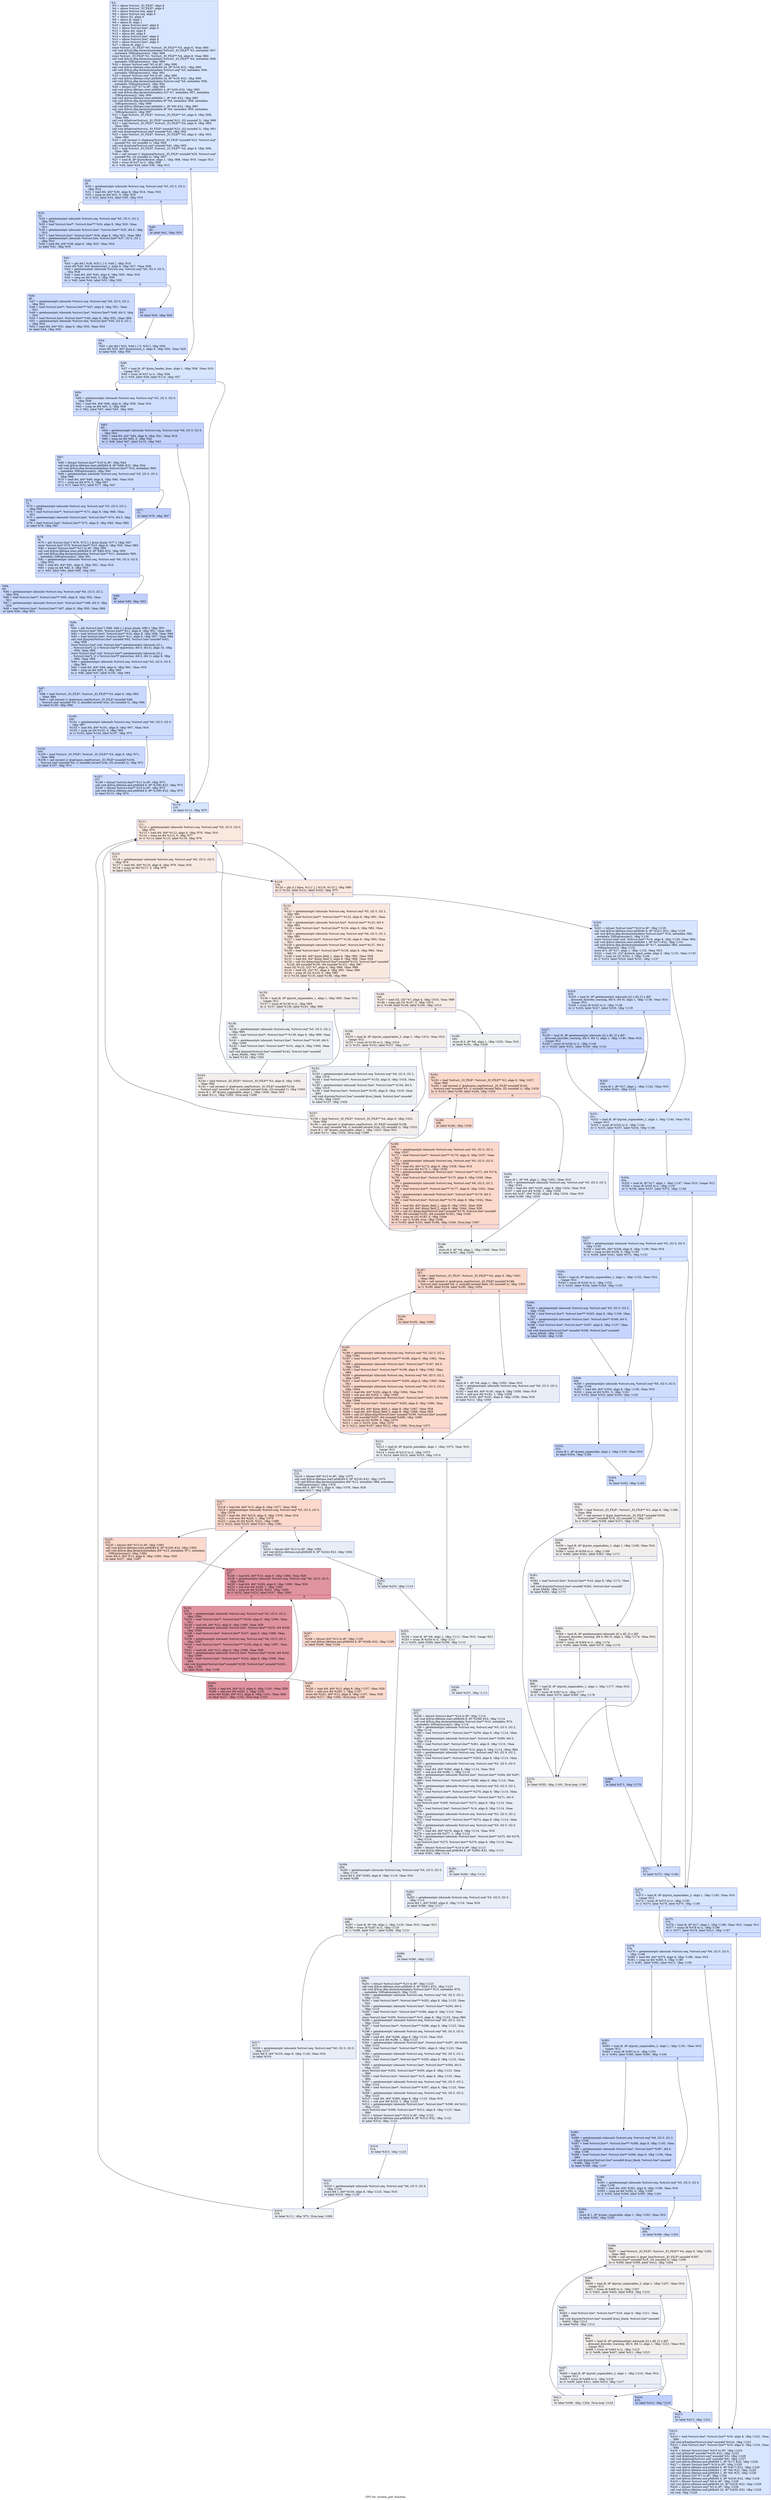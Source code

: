 digraph "CFG for 'system_join' function" {
	label="CFG for 'system_join' function";

	Node0x94d240 [shape=record,color="#3d50c3ff", style=filled, fillcolor="#a7c5fe70",label="{%2:\l  %3 = alloca %struct._IO_FILE*, align 8\l  %4 = alloca %struct._IO_FILE*, align 8\l  %5 = alloca %struct.seq, align 8\l  %6 = alloca %struct.seq, align 8\l  %7 = alloca i32, align 4\l  %8 = alloca i8, align 1\l  %9 = alloca i8, align 1\l  %10 = alloca %struct.line*, align 8\l  %11 = alloca %struct.line*, align 8\l  %12 = alloca i64, align 8\l  %13 = alloca i64, align 8\l  %14 = alloca %struct.line*, align 8\l  %15 = alloca %struct.line*, align 8\l  %16 = alloca %struct.line*, align 8\l  %17 = alloca i8, align 1\l  store %struct._IO_FILE* %0, %struct._IO_FILE** %3, align 8, !tbaa !884\l  call void @llvm.dbg.declare(metadata %struct._IO_FILE** %3, metadata !847,\l... metadata !DIExpression()), !dbg !888\l  store %struct._IO_FILE* %1, %struct._IO_FILE** %4, align 8, !tbaa !884\l  call void @llvm.dbg.declare(metadata %struct._IO_FILE** %4, metadata !848,\l... metadata !DIExpression()), !dbg !889\l  %18 = bitcast %struct.seq* %5 to i8*, !dbg !890\l  call void @llvm.lifetime.start.p0i8(i64 24, i8* %18) #22, !dbg !890\l  call void @llvm.dbg.declare(metadata %struct.seq* %5, metadata !849,\l... metadata !DIExpression()), !dbg !891\l  %19 = bitcast %struct.seq* %6 to i8*, !dbg !890\l  call void @llvm.lifetime.start.p0i8(i64 24, i8* %19) #22, !dbg !890\l  call void @llvm.dbg.declare(metadata %struct.seq* %6, metadata !856,\l... metadata !DIExpression()), !dbg !892\l  %20 = bitcast i32* %7 to i8*, !dbg !893\l  call void @llvm.lifetime.start.p0i8(i64 4, i8* %20) #22, !dbg !893\l  call void @llvm.dbg.declare(metadata i32* %7, metadata !857, metadata\l... !DIExpression()), !dbg !894\l  call void @llvm.lifetime.start.p0i8(i64 1, i8* %8) #22, !dbg !895\l  call void @llvm.dbg.declare(metadata i8* %8, metadata !858, metadata\l... !DIExpression()), !dbg !896\l  call void @llvm.lifetime.start.p0i8(i64 1, i8* %9) #22, !dbg !895\l  call void @llvm.dbg.declare(metadata i8* %9, metadata !859, metadata\l... !DIExpression()), !dbg !897\l  %21 = load %struct._IO_FILE*, %struct._IO_FILE** %3, align 8, !dbg !898,\l... !tbaa !884\l  call void @fadvise(%struct._IO_FILE* noundef %21, i32 noundef 2), !dbg !899\l  %22 = load %struct._IO_FILE*, %struct._IO_FILE** %4, align 8, !dbg !900,\l... !tbaa !884\l  call void @fadvise(%struct._IO_FILE* noundef %22, i32 noundef 2), !dbg !901\l  call void @initseq(%struct.seq* noundef %5), !dbg !902\l  %23 = load %struct._IO_FILE*, %struct._IO_FILE** %3, align 8, !dbg !903,\l... !tbaa !884\l  %24 = call zeroext i1 @getseq(%struct._IO_FILE* noundef %23, %struct.seq*\l... noundef %5, i32 noundef 1), !dbg !904\l  call void @initseq(%struct.seq* noundef %6), !dbg !905\l  %25 = load %struct._IO_FILE*, %struct._IO_FILE** %4, align 8, !dbg !906,\l... !tbaa !884\l  %26 = call zeroext i1 @getseq(%struct._IO_FILE* noundef %25, %struct.seq*\l... noundef %6, i32 noundef 2), !dbg !907\l  %27 = load i8, i8* @autoformat, align 1, !dbg !908, !tbaa !910, !range !912\l  %28 = trunc i8 %27 to i1, !dbg !908\l  br i1 %28, label %29, label %56, !dbg !913\l|{<s0>T|<s1>F}}"];
	Node0x94d240:s0 -> Node0x94d6a0;
	Node0x94d240:s1 -> Node0x94d8d0;
	Node0x94d6a0 [shape=record,color="#3d50c3ff", style=filled, fillcolor="#96b7ff70",label="{%29:\l29:                                               \l  %30 = getelementptr inbounds %struct.seq, %struct.seq* %5, i32 0, i32 0,\l... !dbg !914\l  %31 = load i64, i64* %30, align 8, !dbg !914, !tbaa !916\l  %32 = icmp ne i64 %31, 0, !dbg !919\l  br i1 %32, label %33, label %40, !dbg !919\l|{<s0>T|<s1>F}}"];
	Node0x94d6a0:s0 -> Node0x94d6f0;
	Node0x94d6a0:s1 -> Node0x94d740;
	Node0x94d6f0 [shape=record,color="#3d50c3ff", style=filled, fillcolor="#88abfd70",label="{%33:\l33:                                               \l  %34 = getelementptr inbounds %struct.seq, %struct.seq* %5, i32 0, i32 2,\l... !dbg !920\l  %35 = load %struct.line**, %struct.line*** %34, align 8, !dbg !920, !tbaa\l... !921\l  %36 = getelementptr inbounds %struct.line*, %struct.line** %35, i64 0, !dbg\l... !922\l  %37 = load %struct.line*, %struct.line** %36, align 8, !dbg !922, !tbaa !884\l  %38 = getelementptr inbounds %struct.line, %struct.line* %37, i32 0, i32 1,\l... !dbg !923\l  %39 = load i64, i64* %38, align 8, !dbg !923, !tbaa !924\l  br label %41, !dbg !919\l}"];
	Node0x94d6f0 -> Node0x94d790;
	Node0x94d740 [shape=record,color="#3d50c3ff", style=filled, fillcolor="#779af770",label="{%40:\l40:                                               \l  br label %41, !dbg !919\l}"];
	Node0x94d740 -> Node0x94d790;
	Node0x94d790 [shape=record,color="#3d50c3ff", style=filled, fillcolor="#96b7ff70",label="{%41:\l41:                                               \l  %42 = phi i64 [ %39, %33 ], [ 0, %40 ], !dbg !919\l  store i64 %42, i64* @autocount_1, align 8, !dbg !927, !tbaa !928\l  %43 = getelementptr inbounds %struct.seq, %struct.seq* %6, i32 0, i32 0,\l... !dbg !929\l  %44 = load i64, i64* %43, align 8, !dbg !929, !tbaa !916\l  %45 = icmp ne i64 %44, 0, !dbg !930\l  br i1 %45, label %46, label %53, !dbg !930\l|{<s0>T|<s1>F}}"];
	Node0x94d790:s0 -> Node0x94d7e0;
	Node0x94d790:s1 -> Node0x94d830;
	Node0x94d7e0 [shape=record,color="#3d50c3ff", style=filled, fillcolor="#88abfd70",label="{%46:\l46:                                               \l  %47 = getelementptr inbounds %struct.seq, %struct.seq* %6, i32 0, i32 2,\l... !dbg !931\l  %48 = load %struct.line**, %struct.line*** %47, align 8, !dbg !931, !tbaa\l... !921\l  %49 = getelementptr inbounds %struct.line*, %struct.line** %48, i64 0, !dbg\l... !932\l  %50 = load %struct.line*, %struct.line** %49, align 8, !dbg !932, !tbaa !884\l  %51 = getelementptr inbounds %struct.line, %struct.line* %50, i32 0, i32 1,\l... !dbg !933\l  %52 = load i64, i64* %51, align 8, !dbg !933, !tbaa !924\l  br label %54, !dbg !930\l}"];
	Node0x94d7e0 -> Node0x94d880;
	Node0x94d830 [shape=record,color="#3d50c3ff", style=filled, fillcolor="#779af770",label="{%53:\l53:                                               \l  br label %54, !dbg !930\l}"];
	Node0x94d830 -> Node0x94d880;
	Node0x94d880 [shape=record,color="#3d50c3ff", style=filled, fillcolor="#96b7ff70",label="{%54:\l54:                                               \l  %55 = phi i64 [ %52, %46 ], [ 0, %53 ], !dbg !930\l  store i64 %55, i64* @autocount_2, align 8, !dbg !934, !tbaa !928\l  br label %56, !dbg !935\l}"];
	Node0x94d880 -> Node0x94d8d0;
	Node0x94d8d0 [shape=record,color="#3d50c3ff", style=filled, fillcolor="#a7c5fe70",label="{%56:\l56:                                               \l  %57 = load i8, i8* @join_header_lines, align 1, !dbg !936, !tbaa !910,\l... !range !912\l  %58 = trunc i8 %57 to i1, !dbg !936\l  br i1 %58, label %59, label %110, !dbg !937\l|{<s0>T|<s1>F}}"];
	Node0x94d8d0:s0 -> Node0x94d920;
	Node0x94d8d0:s1 -> Node0x94dd30;
	Node0x94d920 [shape=record,color="#3d50c3ff", style=filled, fillcolor="#96b7ff70",label="{%59:\l59:                                               \l  %60 = getelementptr inbounds %struct.seq, %struct.seq* %5, i32 0, i32 0,\l... !dbg !938\l  %61 = load i64, i64* %60, align 8, !dbg !938, !tbaa !916\l  %62 = icmp ne i64 %61, 0, !dbg !939\l  br i1 %62, label %67, label %63, !dbg !940\l|{<s0>T|<s1>F}}"];
	Node0x94d920:s0 -> Node0x94d9c0;
	Node0x94d920:s1 -> Node0x94d970;
	Node0x94d970 [shape=record,color="#3d50c3ff", style=filled, fillcolor="#779af770",label="{%63:\l63:                                               \l  %64 = getelementptr inbounds %struct.seq, %struct.seq* %6, i32 0, i32 0,\l... !dbg !941\l  %65 = load i64, i64* %64, align 8, !dbg !941, !tbaa !916\l  %66 = icmp ne i64 %65, 0, !dbg !942\l  br i1 %66, label %67, label %110, !dbg !943\l|{<s0>T|<s1>F}}"];
	Node0x94d970:s0 -> Node0x94d9c0;
	Node0x94d970:s1 -> Node0x94dd30;
	Node0x94d9c0 [shape=record,color="#3d50c3ff", style=filled, fillcolor="#8fb1fe70",label="{%67:\l67:                                               \l  %68 = bitcast %struct.line** %10 to i8*, !dbg !944\l  call void @llvm.lifetime.start.p0i8(i64 8, i8* %68) #22, !dbg !944\l  call void @llvm.dbg.declare(metadata %struct.line** %10, metadata !860,\l... metadata !DIExpression()), !dbg !945\l  %69 = getelementptr inbounds %struct.seq, %struct.seq* %5, i32 0, i32 0,\l... !dbg !946\l  %70 = load i64, i64* %69, align 8, !dbg !946, !tbaa !916\l  %71 = icmp ne i64 %70, 0, !dbg !947\l  br i1 %71, label %72, label %77, !dbg !947\l|{<s0>T|<s1>F}}"];
	Node0x94d9c0:s0 -> Node0x94da10;
	Node0x94d9c0:s1 -> Node0x94da60;
	Node0x94da10 [shape=record,color="#3d50c3ff", style=filled, fillcolor="#85a8fc70",label="{%72:\l72:                                               \l  %73 = getelementptr inbounds %struct.seq, %struct.seq* %5, i32 0, i32 2,\l... !dbg !948\l  %74 = load %struct.line**, %struct.line*** %73, align 8, !dbg !948, !tbaa\l... !921\l  %75 = getelementptr inbounds %struct.line*, %struct.line** %74, i64 0, !dbg\l... !949\l  %76 = load %struct.line*, %struct.line** %75, align 8, !dbg !949, !tbaa !884\l  br label %78, !dbg !947\l}"];
	Node0x94da10 -> Node0x94dab0;
	Node0x94da60 [shape=record,color="#3d50c3ff", style=filled, fillcolor="#7396f570",label="{%77:\l77:                                               \l  br label %78, !dbg !947\l}"];
	Node0x94da60 -> Node0x94dab0;
	Node0x94dab0 [shape=record,color="#3d50c3ff", style=filled, fillcolor="#8fb1fe70",label="{%78:\l78:                                               \l  %79 = phi %struct.line* [ %76, %72 ], [ @uni_blank, %77 ], !dbg !947\l  store %struct.line* %79, %struct.line** %10, align 8, !dbg !945, !tbaa !884\l  %80 = bitcast %struct.line** %11 to i8*, !dbg !950\l  call void @llvm.lifetime.start.p0i8(i64 8, i8* %80) #22, !dbg !950\l  call void @llvm.dbg.declare(metadata %struct.line** %11, metadata !865,\l... metadata !DIExpression()), !dbg !951\l  %81 = getelementptr inbounds %struct.seq, %struct.seq* %6, i32 0, i32 0,\l... !dbg !952\l  %82 = load i64, i64* %81, align 8, !dbg !952, !tbaa !916\l  %83 = icmp ne i64 %82, 0, !dbg !953\l  br i1 %83, label %84, label %89, !dbg !953\l|{<s0>T|<s1>F}}"];
	Node0x94dab0:s0 -> Node0x94db00;
	Node0x94dab0:s1 -> Node0x94db50;
	Node0x94db00 [shape=record,color="#3d50c3ff", style=filled, fillcolor="#85a8fc70",label="{%84:\l84:                                               \l  %85 = getelementptr inbounds %struct.seq, %struct.seq* %6, i32 0, i32 2,\l... !dbg !954\l  %86 = load %struct.line**, %struct.line*** %85, align 8, !dbg !954, !tbaa\l... !921\l  %87 = getelementptr inbounds %struct.line*, %struct.line** %86, i64 0, !dbg\l... !955\l  %88 = load %struct.line*, %struct.line** %87, align 8, !dbg !955, !tbaa !884\l  br label %90, !dbg !953\l}"];
	Node0x94db00 -> Node0x94dba0;
	Node0x94db50 [shape=record,color="#3d50c3ff", style=filled, fillcolor="#7396f570",label="{%89:\l89:                                               \l  br label %90, !dbg !953\l}"];
	Node0x94db50 -> Node0x94dba0;
	Node0x94dba0 [shape=record,color="#3d50c3ff", style=filled, fillcolor="#8fb1fe70",label="{%90:\l90:                                               \l  %91 = phi %struct.line* [ %88, %84 ], [ @uni_blank, %89 ], !dbg !953\l  store %struct.line* %91, %struct.line** %11, align 8, !dbg !951, !tbaa !884\l  %92 = load %struct.line*, %struct.line** %10, align 8, !dbg !956, !tbaa !884\l  %93 = load %struct.line*, %struct.line** %11, align 8, !dbg !957, !tbaa !884\l  call void @prjoin(%struct.line* noundef %92, %struct.line* noundef %93),\l... !dbg !958\l  store %struct.line* null, %struct.line** getelementptr inbounds ([2 x\l... %struct.line*], [2 x %struct.line*]* @prevline, i64 0, i64 0), align 16, !dbg\l... !959, !tbaa !884\l  store %struct.line* null, %struct.line** getelementptr inbounds ([2 x\l... %struct.line*], [2 x %struct.line*]* @prevline, i64 0, i64 1), align 8, !dbg\l... !960, !tbaa !884\l  %94 = getelementptr inbounds %struct.seq, %struct.seq* %5, i32 0, i32 0,\l... !dbg !961\l  %95 = load i64, i64* %94, align 8, !dbg !961, !tbaa !916\l  %96 = icmp ne i64 %95, 0, !dbg !963\l  br i1 %96, label %97, label %100, !dbg !964\l|{<s0>T|<s1>F}}"];
	Node0x94dba0:s0 -> Node0x94dbf0;
	Node0x94dba0:s1 -> Node0x94dc40;
	Node0x94dbf0 [shape=record,color="#3d50c3ff", style=filled, fillcolor="#85a8fc70",label="{%97:\l97:                                               \l  %98 = load %struct._IO_FILE*, %struct._IO_FILE** %3, align 8, !dbg !965,\l... !tbaa !884\l  %99 = call zeroext i1 @advance_seq(%struct._IO_FILE* noundef %98,\l... %struct.seq* noundef %5, i1 noundef zeroext true, i32 noundef 1), !dbg !966\l  br label %100, !dbg !966\l}"];
	Node0x94dbf0 -> Node0x94dc40;
	Node0x94dc40 [shape=record,color="#3d50c3ff", style=filled, fillcolor="#8fb1fe70",label="{%100:\l100:                                              \l  %101 = getelementptr inbounds %struct.seq, %struct.seq* %6, i32 0, i32 0,\l... !dbg !967\l  %102 = load i64, i64* %101, align 8, !dbg !967, !tbaa !916\l  %103 = icmp ne i64 %102, 0, !dbg !969\l  br i1 %103, label %104, label %107, !dbg !970\l|{<s0>T|<s1>F}}"];
	Node0x94dc40:s0 -> Node0x94dc90;
	Node0x94dc40:s1 -> Node0x94dce0;
	Node0x94dc90 [shape=record,color="#3d50c3ff", style=filled, fillcolor="#85a8fc70",label="{%104:\l104:                                              \l  %105 = load %struct._IO_FILE*, %struct._IO_FILE** %4, align 8, !dbg !971,\l... !tbaa !884\l  %106 = call zeroext i1 @advance_seq(%struct._IO_FILE* noundef %105,\l... %struct.seq* noundef %6, i1 noundef zeroext true, i32 noundef 2), !dbg !972\l  br label %107, !dbg !972\l}"];
	Node0x94dc90 -> Node0x94dce0;
	Node0x94dce0 [shape=record,color="#3d50c3ff", style=filled, fillcolor="#8fb1fe70",label="{%107:\l107:                                              \l  %108 = bitcast %struct.line** %11 to i8*, !dbg !973\l  call void @llvm.lifetime.end.p0i8(i64 8, i8* %108) #22, !dbg !973\l  %109 = bitcast %struct.line** %10 to i8*, !dbg !973\l  call void @llvm.lifetime.end.p0i8(i64 8, i8* %109) #22, !dbg !973\l  br label %110, !dbg !974\l}"];
	Node0x94dce0 -> Node0x94dd30;
	Node0x94dd30 [shape=record,color="#3d50c3ff", style=filled, fillcolor="#a7c5fe70",label="{%110:\l110:                                              \l  br label %111, !dbg !975\l}"];
	Node0x94dd30 -> Node0x94dd80;
	Node0x94dd80 [shape=record,color="#3d50c3ff", style=filled, fillcolor="#f2cab570",label="{%111:\l111:                                              \l  %112 = getelementptr inbounds %struct.seq, %struct.seq* %5, i32 0, i32 0,\l... !dbg !976\l  %113 = load i64, i64* %112, align 8, !dbg !976, !tbaa !916\l  %114 = icmp ne i64 %113, 0, !dbg !977\l  br i1 %114, label %115, label %119, !dbg !978\l|{<s0>T|<s1>F}}"];
	Node0x94dd80:s0 -> Node0x94ddd0;
	Node0x94dd80:s1 -> Node0x94de20;
	Node0x94ddd0 [shape=record,color="#3d50c3ff", style=filled, fillcolor="#eed0c070",label="{%115:\l115:                                              \l  %116 = getelementptr inbounds %struct.seq, %struct.seq* %6, i32 0, i32 0,\l... !dbg !979\l  %117 = load i64, i64* %116, align 8, !dbg !979, !tbaa !916\l  %118 = icmp ne i64 %117, 0, !dbg !978\l  br label %119\l}"];
	Node0x94ddd0 -> Node0x94de20;
	Node0x94de20 [shape=record,color="#3d50c3ff", style=filled, fillcolor="#f2cab570",label="{%119:\l119:                                              \l  %120 = phi i1 [ false, %111 ], [ %118, %115 ], !dbg !980\l  br i1 %120, label %121, label %320, !dbg !975\l|{<s0>T|<s1>F}}"];
	Node0x94de20:s0 -> Node0x94de70;
	Node0x94de20:s1 -> Node0x94eb90;
	Node0x94de70 [shape=record,color="#3d50c3ff", style=filled, fillcolor="#f2cab570",label="{%121:\l121:                                              \l  %122 = getelementptr inbounds %struct.seq, %struct.seq* %5, i32 0, i32 2,\l... !dbg !981\l  %123 = load %struct.line**, %struct.line*** %122, align 8, !dbg !981, !tbaa\l... !921\l  %124 = getelementptr inbounds %struct.line*, %struct.line** %123, i64 0,\l... !dbg !982\l  %125 = load %struct.line*, %struct.line** %124, align 8, !dbg !982, !tbaa\l... !884\l  %126 = getelementptr inbounds %struct.seq, %struct.seq* %6, i32 0, i32 2,\l... !dbg !983\l  %127 = load %struct.line**, %struct.line*** %126, align 8, !dbg !983, !tbaa\l... !921\l  %128 = getelementptr inbounds %struct.line*, %struct.line** %127, i64 0,\l... !dbg !984\l  %129 = load %struct.line*, %struct.line** %128, align 8, !dbg !984, !tbaa\l... !884\l  %130 = load i64, i64* @join_field_1, align 8, !dbg !985, !tbaa !928\l  %131 = load i64, i64* @join_field_2, align 8, !dbg !986, !tbaa !928\l  %132 = call i32 @keycmp(%struct.line* noundef %125, %struct.line* noundef\l... %129, i64 noundef %130, i64 noundef %131), !dbg !987\l  store i32 %132, i32* %7, align 4, !dbg !988, !tbaa !989\l  %133 = load i32, i32* %7, align 4, !dbg !991, !tbaa !989\l  %134 = icmp slt i32 %133, 0, !dbg !993\l  br i1 %134, label %135, label %146, !dbg !994\l|{<s0>T|<s1>F}}"];
	Node0x94de70:s0 -> Node0x94dec0;
	Node0x94de70:s1 -> Node0x94dfb0;
	Node0x94dec0 [shape=record,color="#3d50c3ff", style=filled, fillcolor="#e3d9d370",label="{%135:\l135:                                              \l  %136 = load i8, i8* @print_unpairables_1, align 1, !dbg !995, !tbaa !910,\l... !range !912\l  %137 = trunc i8 %136 to i1, !dbg !995\l  br i1 %137, label %138, label %143, !dbg !998\l|{<s0>T|<s1>F}}"];
	Node0x94dec0:s0 -> Node0x94df10;
	Node0x94dec0:s1 -> Node0x94df60;
	Node0x94df10 [shape=record,color="#3d50c3ff", style=filled, fillcolor="#d6dce470",label="{%138:\l138:                                              \l  %139 = getelementptr inbounds %struct.seq, %struct.seq* %5, i32 0, i32 2,\l... !dbg !999\l  %140 = load %struct.line**, %struct.line*** %139, align 8, !dbg !999, !tbaa\l... !921\l  %141 = getelementptr inbounds %struct.line*, %struct.line** %140, i64 0,\l... !dbg !1000\l  %142 = load %struct.line*, %struct.line** %141, align 8, !dbg !1000, !tbaa\l... !884\l  call void @prjoin(%struct.line* noundef %142, %struct.line* noundef\l... @uni_blank), !dbg !1001\l  br label %143, !dbg !1001\l}"];
	Node0x94df10 -> Node0x94df60;
	Node0x94df60 [shape=record,color="#3d50c3ff", style=filled, fillcolor="#e3d9d370",label="{%143:\l143:                                              \l  %144 = load %struct._IO_FILE*, %struct._IO_FILE** %3, align 8, !dbg !1002,\l... !tbaa !884\l  %145 = call zeroext i1 @advance_seq(%struct._IO_FILE* noundef %144,\l... %struct.seq* noundef %5, i1 noundef zeroext true, i32 noundef 1), !dbg !1003\l  store i8 1, i8* @seen_unpairable, align 1, !dbg !1004, !tbaa !910\l  br label %111, !dbg !1005, !llvm.loop !1006\l}"];
	Node0x94df60 -> Node0x94dd80;
	Node0x94dfb0 [shape=record,color="#3d50c3ff", style=filled, fillcolor="#ecd3c570",label="{%146:\l146:                                              \l  %147 = load i32, i32* %7, align 4, !dbg !1010, !tbaa !989\l  %148 = icmp sgt i32 %147, 0, !dbg !1012\l  br i1 %148, label %149, label %160, !dbg !1013\l|{<s0>T|<s1>F}}"];
	Node0x94dfb0:s0 -> Node0x94e000;
	Node0x94dfb0:s1 -> Node0x94e0f0;
	Node0x94e000 [shape=record,color="#3d50c3ff", style=filled, fillcolor="#e5d8d170",label="{%149:\l149:                                              \l  %150 = load i8, i8* @print_unpairables_2, align 1, !dbg !1014, !tbaa !910,\l... !range !912\l  %151 = trunc i8 %150 to i1, !dbg !1014\l  br i1 %151, label %152, label %157, !dbg !1017\l|{<s0>T|<s1>F}}"];
	Node0x94e000:s0 -> Node0x94e050;
	Node0x94e000:s1 -> Node0x94e0a0;
	Node0x94e050 [shape=record,color="#3d50c3ff", style=filled, fillcolor="#d6dce470",label="{%152:\l152:                                              \l  %153 = getelementptr inbounds %struct.seq, %struct.seq* %6, i32 0, i32 2,\l... !dbg !1018\l  %154 = load %struct.line**, %struct.line*** %153, align 8, !dbg !1018, !tbaa\l... !921\l  %155 = getelementptr inbounds %struct.line*, %struct.line** %154, i64 0,\l... !dbg !1019\l  %156 = load %struct.line*, %struct.line** %155, align 8, !dbg !1019, !tbaa\l... !884\l  call void @prjoin(%struct.line* noundef @uni_blank, %struct.line* noundef\l... %156), !dbg !1020\l  br label %157, !dbg !1020\l}"];
	Node0x94e050 -> Node0x94e0a0;
	Node0x94e0a0 [shape=record,color="#3d50c3ff", style=filled, fillcolor="#e5d8d170",label="{%157:\l157:                                              \l  %158 = load %struct._IO_FILE*, %struct._IO_FILE** %4, align 8, !dbg !1021,\l... !tbaa !884\l  %159 = call zeroext i1 @advance_seq(%struct._IO_FILE* noundef %158,\l... %struct.seq* noundef %6, i1 noundef zeroext true, i32 noundef 2), !dbg !1022\l  store i8 1, i8* @seen_unpairable, align 1, !dbg !1023, !tbaa !910\l  br label %111, !dbg !1024, !llvm.loop !1006\l}"];
	Node0x94e0a0 -> Node0x94dd80;
	Node0x94e0f0 [shape=record,color="#3d50c3ff", style=filled, fillcolor="#d9dce170",label="{%160:\l160:                                              \l  store i8 0, i8* %8, align 1, !dbg !1025, !tbaa !910\l  br label %161, !dbg !1026\l}"];
	Node0x94e0f0 -> Node0x94e140;
	Node0x94e140 [shape=record,color="#3d50c3ff", style=filled, fillcolor="#f7a88970",label="{%161:\l161:                                              \l  %162 = load %struct._IO_FILE*, %struct._IO_FILE** %3, align 8, !dbg !1027,\l... !tbaa !884\l  %163 = call zeroext i1 @advance_seq(%struct._IO_FILE* noundef %162,\l... %struct.seq* noundef %5, i1 noundef zeroext false, i32 noundef 1), !dbg !1029\l  br i1 %163, label %168, label %164, !dbg !1030\l|{<s0>T|<s1>F}}"];
	Node0x94e140:s0 -> Node0x94e1e0;
	Node0x94e140:s1 -> Node0x94e190;
	Node0x94e190 [shape=record,color="#3d50c3ff", style=filled, fillcolor="#cbd8ee70",label="{%164:\l164:                                              \l  store i8 1, i8* %8, align 1, !dbg !1031, !tbaa !910\l  %165 = getelementptr inbounds %struct.seq, %struct.seq* %5, i32 0, i32 0,\l... !dbg !1033\l  %166 = load i64, i64* %165, align 8, !dbg !1034, !tbaa !916\l  %167 = add nsw i64 %166, 1, !dbg !1034\l  store i64 %167, i64* %165, align 8, !dbg !1034, !tbaa !916\l  br label %186, !dbg !1035\l}"];
	Node0x94e190 -> Node0x94e280;
	Node0x94e1e0 [shape=record,color="#3d50c3ff", style=filled, fillcolor="#f7a88970",label="{%168:\l168:                                              \l  br label %169, !dbg !1036\l}"];
	Node0x94e1e0 -> Node0x94e230;
	Node0x94e230 [shape=record,color="#3d50c3ff", style=filled, fillcolor="#f7a88970",label="{%169:\l169:                                              \l  %170 = getelementptr inbounds %struct.seq, %struct.seq* %5, i32 0, i32 2,\l... !dbg !1037\l  %171 = load %struct.line**, %struct.line*** %170, align 8, !dbg !1037, !tbaa\l... !921\l  %172 = getelementptr inbounds %struct.seq, %struct.seq* %5, i32 0, i32 0,\l... !dbg !1038\l  %173 = load i64, i64* %172, align 8, !dbg !1038, !tbaa !916\l  %174 = sub nsw i64 %173, 1, !dbg !1039\l  %175 = getelementptr inbounds %struct.line*, %struct.line** %171, i64 %174,\l... !dbg !1040\l  %176 = load %struct.line*, %struct.line** %175, align 8, !dbg !1040, !tbaa\l... !884\l  %177 = getelementptr inbounds %struct.seq, %struct.seq* %6, i32 0, i32 2,\l... !dbg !1041\l  %178 = load %struct.line**, %struct.line*** %177, align 8, !dbg !1041, !tbaa\l... !921\l  %179 = getelementptr inbounds %struct.line*, %struct.line** %178, i64 0,\l... !dbg !1042\l  %180 = load %struct.line*, %struct.line** %179, align 8, !dbg !1042, !tbaa\l... !884\l  %181 = load i64, i64* @join_field_1, align 8, !dbg !1043, !tbaa !928\l  %182 = load i64, i64* @join_field_2, align 8, !dbg !1044, !tbaa !928\l  %183 = call i32 @keycmp(%struct.line* noundef %176, %struct.line* noundef\l... %180, i64 noundef %181, i64 noundef %182), !dbg !1045\l  %184 = icmp ne i32 %183, 0, !dbg !1046\l  %185 = xor i1 %184, true, !dbg !1046\l  br i1 %185, label %161, label %186, !dbg !1036, !llvm.loop !1047\l|{<s0>T|<s1>F}}"];
	Node0x94e230:s0 -> Node0x94e140;
	Node0x94e230:s1 -> Node0x94e280;
	Node0x94e280 [shape=record,color="#3d50c3ff", style=filled, fillcolor="#d9dce170",label="{%186:\l186:                                              \l  store i8 0, i8* %9, align 1, !dbg !1049, !tbaa !910\l  br label %187, !dbg !1050\l}"];
	Node0x94e280 -> Node0x94e2d0;
	Node0x94e2d0 [shape=record,color="#3d50c3ff", style=filled, fillcolor="#f7a88970",label="{%187:\l187:                                              \l  %188 = load %struct._IO_FILE*, %struct._IO_FILE** %4, align 8, !dbg !1051,\l... !tbaa !884\l  %189 = call zeroext i1 @advance_seq(%struct._IO_FILE* noundef %188,\l... %struct.seq* noundef %6, i1 noundef zeroext false, i32 noundef 2), !dbg !1053\l  br i1 %189, label %194, label %190, !dbg !1054\l|{<s0>T|<s1>F}}"];
	Node0x94e2d0:s0 -> Node0x94e370;
	Node0x94e2d0:s1 -> Node0x94e320;
	Node0x94e320 [shape=record,color="#3d50c3ff", style=filled, fillcolor="#cbd8ee70",label="{%190:\l190:                                              \l  store i8 1, i8* %9, align 1, !dbg !1055, !tbaa !910\l  %191 = getelementptr inbounds %struct.seq, %struct.seq* %6, i32 0, i32 0,\l... !dbg !1057\l  %192 = load i64, i64* %191, align 8, !dbg !1058, !tbaa !916\l  %193 = add nsw i64 %192, 1, !dbg !1058\l  store i64 %193, i64* %191, align 8, !dbg !1058, !tbaa !916\l  br label %212, !dbg !1059\l}"];
	Node0x94e320 -> Node0x94e410;
	Node0x94e370 [shape=record,color="#3d50c3ff", style=filled, fillcolor="#f7a88970",label="{%194:\l194:                                              \l  br label %195, !dbg !1060\l}"];
	Node0x94e370 -> Node0x94e3c0;
	Node0x94e3c0 [shape=record,color="#3d50c3ff", style=filled, fillcolor="#f7a88970",label="{%195:\l195:                                              \l  %196 = getelementptr inbounds %struct.seq, %struct.seq* %5, i32 0, i32 2,\l... !dbg !1061\l  %197 = load %struct.line**, %struct.line*** %196, align 8, !dbg !1061, !tbaa\l... !921\l  %198 = getelementptr inbounds %struct.line*, %struct.line** %197, i64 0,\l... !dbg !1062\l  %199 = load %struct.line*, %struct.line** %198, align 8, !dbg !1062, !tbaa\l... !884\l  %200 = getelementptr inbounds %struct.seq, %struct.seq* %6, i32 0, i32 2,\l... !dbg !1063\l  %201 = load %struct.line**, %struct.line*** %200, align 8, !dbg !1063, !tbaa\l... !921\l  %202 = getelementptr inbounds %struct.seq, %struct.seq* %6, i32 0, i32 0,\l... !dbg !1064\l  %203 = load i64, i64* %202, align 8, !dbg !1064, !tbaa !916\l  %204 = sub nsw i64 %203, 1, !dbg !1065\l  %205 = getelementptr inbounds %struct.line*, %struct.line** %201, i64 %204,\l... !dbg !1066\l  %206 = load %struct.line*, %struct.line** %205, align 8, !dbg !1066, !tbaa\l... !884\l  %207 = load i64, i64* @join_field_1, align 8, !dbg !1067, !tbaa !928\l  %208 = load i64, i64* @join_field_2, align 8, !dbg !1068, !tbaa !928\l  %209 = call i32 @keycmp(%struct.line* noundef %199, %struct.line* noundef\l... %206, i64 noundef %207, i64 noundef %208), !dbg !1069\l  %210 = icmp ne i32 %209, 0, !dbg !1070\l  %211 = xor i1 %210, true, !dbg !1070\l  br i1 %211, label %187, label %212, !dbg !1060, !llvm.loop !1071\l|{<s0>T|<s1>F}}"];
	Node0x94e3c0:s0 -> Node0x94e2d0;
	Node0x94e3c0:s1 -> Node0x94e410;
	Node0x94e410 [shape=record,color="#3d50c3ff", style=filled, fillcolor="#d9dce170",label="{%212:\l212:                                              \l  %213 = load i8, i8* @print_pairables, align 1, !dbg !1073, !tbaa !910,\l... !range !912\l  %214 = trunc i8 %213 to i1, !dbg !1073\l  br i1 %214, label %215, label %253, !dbg !1074\l|{<s0>T|<s1>F}}"];
	Node0x94e410:s0 -> Node0x94e460;
	Node0x94e410:s1 -> Node0x94e780;
	Node0x94e460 [shape=record,color="#3d50c3ff", style=filled, fillcolor="#cbd8ee70",label="{%215:\l215:                                              \l  %216 = bitcast i64* %12 to i8*, !dbg !1075\l  call void @llvm.lifetime.start.p0i8(i64 8, i8* %216) #22, !dbg !1075\l  call void @llvm.dbg.declare(metadata i64* %12, metadata !866, metadata\l... !DIExpression()), !dbg !1076\l  store i64 0, i64* %12, align 8, !dbg !1076, !tbaa !928\l  br label %217, !dbg !1075\l}"];
	Node0x94e460 -> Node0x94e4b0;
	Node0x94e4b0 [shape=record,color="#3d50c3ff", style=filled, fillcolor="#f7a88970",label="{%217:\l217:                                              \l  %218 = load i64, i64* %12, align 8, !dbg !1077, !tbaa !928\l  %219 = getelementptr inbounds %struct.seq, %struct.seq* %5, i32 0, i32 0,\l... !dbg !1078\l  %220 = load i64, i64* %219, align 8, !dbg !1078, !tbaa !916\l  %221 = sub nsw i64 %220, 1, !dbg !1079\l  %222 = icmp slt i64 %218, %221, !dbg !1080\l  br i1 %222, label %225, label %223, !dbg !1081\l|{<s0>T|<s1>F}}"];
	Node0x94e4b0:s0 -> Node0x94e550;
	Node0x94e4b0:s1 -> Node0x94e500;
	Node0x94e500 [shape=record,color="#3d50c3ff", style=filled, fillcolor="#cbd8ee70",label="{%223:\l223:                                              \l  %224 = bitcast i64* %12 to i8*, !dbg !1082\l  call void @llvm.lifetime.end.p0i8(i64 8, i8* %224) #22, !dbg !1082\l  br label %252\l}"];
	Node0x94e500 -> Node0x94e730;
	Node0x94e550 [shape=record,color="#3d50c3ff", style=filled, fillcolor="#f7a88970",label="{%225:\l225:                                              \l  %226 = bitcast i64* %13 to i8*, !dbg !1083\l  call void @llvm.lifetime.start.p0i8(i64 8, i8* %226) #22, !dbg !1083\l  call void @llvm.dbg.declare(metadata i64* %13, metadata !871, metadata\l... !DIExpression()), !dbg !1084\l  store i64 0, i64* %13, align 8, !dbg !1085, !tbaa !928\l  br label %227, !dbg !1087\l}"];
	Node0x94e550 -> Node0x94e5a0;
	Node0x94e5a0 [shape=record,color="#b70d28ff", style=filled, fillcolor="#b70d2870",label="{%227:\l227:                                              \l  %228 = load i64, i64* %13, align 8, !dbg !1088, !tbaa !928\l  %229 = getelementptr inbounds %struct.seq, %struct.seq* %6, i32 0, i32 0,\l... !dbg !1090\l  %230 = load i64, i64* %229, align 8, !dbg !1090, !tbaa !916\l  %231 = sub nsw i64 %230, 1, !dbg !1091\l  %232 = icmp slt i64 %228, %231, !dbg !1092\l  br i1 %232, label %233, label %247, !dbg !1093\l|{<s0>T|<s1>F}}"];
	Node0x94e5a0:s0 -> Node0x94e5f0;
	Node0x94e5a0:s1 -> Node0x94e690;
	Node0x94e5f0 [shape=record,color="#b70d28ff", style=filled, fillcolor="#b70d2870",label="{%233:\l233:                                              \l  %234 = getelementptr inbounds %struct.seq, %struct.seq* %5, i32 0, i32 2,\l... !dbg !1094\l  %235 = load %struct.line**, %struct.line*** %234, align 8, !dbg !1094, !tbaa\l... !921\l  %236 = load i64, i64* %12, align 8, !dbg !1095, !tbaa !928\l  %237 = getelementptr inbounds %struct.line*, %struct.line** %235, i64 %236,\l... !dbg !1096\l  %238 = load %struct.line*, %struct.line** %237, align 8, !dbg !1096, !tbaa\l... !884\l  %239 = getelementptr inbounds %struct.seq, %struct.seq* %6, i32 0, i32 2,\l... !dbg !1097\l  %240 = load %struct.line**, %struct.line*** %239, align 8, !dbg !1097, !tbaa\l... !921\l  %241 = load i64, i64* %13, align 8, !dbg !1098, !tbaa !928\l  %242 = getelementptr inbounds %struct.line*, %struct.line** %240, i64 %241,\l... !dbg !1099\l  %243 = load %struct.line*, %struct.line** %242, align 8, !dbg !1099, !tbaa\l... !884\l  call void @prjoin(%struct.line* noundef %238, %struct.line* noundef %243),\l... !dbg !1100\l  br label %244, !dbg !1100\l}"];
	Node0x94e5f0 -> Node0x94e640;
	Node0x94e640 [shape=record,color="#b70d28ff", style=filled, fillcolor="#b70d2870",label="{%244:\l244:                                              \l  %245 = load i64, i64* %13, align 8, !dbg !1101, !tbaa !928\l  %246 = add nsw i64 %245, 1, !dbg !1101\l  store i64 %246, i64* %13, align 8, !dbg !1101, !tbaa !928\l  br label %227, !dbg !1102, !llvm.loop !1103\l}"];
	Node0x94e640 -> Node0x94e5a0;
	Node0x94e690 [shape=record,color="#3d50c3ff", style=filled, fillcolor="#f7a88970",label="{%247:\l247:                                              \l  %248 = bitcast i64* %13 to i8*, !dbg !1105\l  call void @llvm.lifetime.end.p0i8(i64 8, i8* %248) #22, !dbg !1105\l  br label %249, !dbg !1106\l}"];
	Node0x94e690 -> Node0x94e6e0;
	Node0x94e6e0 [shape=record,color="#3d50c3ff", style=filled, fillcolor="#f7a88970",label="{%249:\l249:                                              \l  %250 = load i64, i64* %12, align 8, !dbg !1107, !tbaa !928\l  %251 = add nsw i64 %250, 1, !dbg !1107\l  store i64 %251, i64* %12, align 8, !dbg !1107, !tbaa !928\l  br label %217, !dbg !1082, !llvm.loop !1108\l}"];
	Node0x94e6e0 -> Node0x94e4b0;
	Node0x94e730 [shape=record,color="#3d50c3ff", style=filled, fillcolor="#cbd8ee70",label="{%252:\l252:                                              \l  br label %253, !dbg !1110\l}"];
	Node0x94e730 -> Node0x94e780;
	Node0x94e780 [shape=record,color="#3d50c3ff", style=filled, fillcolor="#d9dce170",label="{%253:\l253:                                              \l  %254 = load i8, i8* %8, align 1, !dbg !1111, !tbaa !910, !range !912\l  %255 = trunc i8 %254 to i1, !dbg !1111\l  br i1 %255, label %284, label %256, !dbg !1112\l|{<s0>T|<s1>F}}"];
	Node0x94e780:s0 -> Node0x94e910;
	Node0x94e780:s1 -> Node0x94e7d0;
	Node0x94e7d0 [shape=record,color="#3d50c3ff", style=filled, fillcolor="#cbd8ee70",label="{%256:\l256:                                              \l  br label %257, !dbg !1113\l}"];
	Node0x94e7d0 -> Node0x94e820;
	Node0x94e820 [shape=record,color="#3d50c3ff", style=filled, fillcolor="#cbd8ee70",label="{%257:\l257:                                              \l  %258 = bitcast %struct.line** %14 to i8*, !dbg !1114\l  call void @llvm.lifetime.start.p0i8(i64 8, i8* %258) #22, !dbg !1114\l  call void @llvm.dbg.declare(metadata %struct.line** %14, metadata !874,\l... metadata !DIExpression()), !dbg !1114\l  %259 = getelementptr inbounds %struct.seq, %struct.seq* %5, i32 0, i32 2,\l... !dbg !1114\l  %260 = load %struct.line**, %struct.line*** %259, align 8, !dbg !1114, !tbaa\l... !921\l  %261 = getelementptr inbounds %struct.line*, %struct.line** %260, i64 0,\l... !dbg !1114\l  %262 = load %struct.line*, %struct.line** %261, align 8, !dbg !1114, !tbaa\l... !884\l  store %struct.line* %262, %struct.line** %14, align 8, !dbg !1114, !tbaa !884\l  %263 = getelementptr inbounds %struct.seq, %struct.seq* %5, i32 0, i32 2,\l... !dbg !1114\l  %264 = load %struct.line**, %struct.line*** %263, align 8, !dbg !1114, !tbaa\l... !921\l  %265 = getelementptr inbounds %struct.seq, %struct.seq* %5, i32 0, i32 0,\l... !dbg !1114\l  %266 = load i64, i64* %265, align 8, !dbg !1114, !tbaa !916\l  %267 = sub nsw i64 %266, 1, !dbg !1114\l  %268 = getelementptr inbounds %struct.line*, %struct.line** %264, i64 %267,\l... !dbg !1114\l  %269 = load %struct.line*, %struct.line** %268, align 8, !dbg !1114, !tbaa\l... !884\l  %270 = getelementptr inbounds %struct.seq, %struct.seq* %5, i32 0, i32 2,\l... !dbg !1114\l  %271 = load %struct.line**, %struct.line*** %270, align 8, !dbg !1114, !tbaa\l... !921\l  %272 = getelementptr inbounds %struct.line*, %struct.line** %271, i64 0,\l... !dbg !1114\l  store %struct.line* %269, %struct.line** %272, align 8, !dbg !1114, !tbaa\l... !884\l  %273 = load %struct.line*, %struct.line** %14, align 8, !dbg !1114, !tbaa\l... !884\l  %274 = getelementptr inbounds %struct.seq, %struct.seq* %5, i32 0, i32 2,\l... !dbg !1114\l  %275 = load %struct.line**, %struct.line*** %274, align 8, !dbg !1114, !tbaa\l... !921\l  %276 = getelementptr inbounds %struct.seq, %struct.seq* %5, i32 0, i32 0,\l... !dbg !1114\l  %277 = load i64, i64* %276, align 8, !dbg !1114, !tbaa !916\l  %278 = sub nsw i64 %277, 1, !dbg !1114\l  %279 = getelementptr inbounds %struct.line*, %struct.line** %275, i64 %278,\l... !dbg !1114\l  store %struct.line* %273, %struct.line** %279, align 8, !dbg !1114, !tbaa\l... !884\l  %280 = bitcast %struct.line** %14 to i8*, !dbg !1113\l  call void @llvm.lifetime.end.p0i8(i64 8, i8* %280) #22, !dbg !1113\l  br label %281, !dbg !1114\l}"];
	Node0x94e820 -> Node0x94e870;
	Node0x94e870 [shape=record,color="#3d50c3ff", style=filled, fillcolor="#cbd8ee70",label="{%281:\l281:                                              \l  br label %282, !dbg !1114\l}"];
	Node0x94e870 -> Node0x94e8c0;
	Node0x94e8c0 [shape=record,color="#3d50c3ff", style=filled, fillcolor="#cbd8ee70",label="{%282:\l282:                                              \l  %283 = getelementptr inbounds %struct.seq, %struct.seq* %5, i32 0, i32 0,\l... !dbg !1115\l  store i64 1, i64* %283, align 8, !dbg !1116, !tbaa !916\l  br label %286, !dbg !1117\l}"];
	Node0x94e8c0 -> Node0x94e960;
	Node0x94e910 [shape=record,color="#3d50c3ff", style=filled, fillcolor="#cbd8ee70",label="{%284:\l284:                                              \l  %285 = getelementptr inbounds %struct.seq, %struct.seq* %5, i32 0, i32 0,\l... !dbg !1118\l  store i64 0, i64* %285, align 8, !dbg !1119, !tbaa !916\l  br label %286\l}"];
	Node0x94e910 -> Node0x94e960;
	Node0x94e960 [shape=record,color="#3d50c3ff", style=filled, fillcolor="#d9dce170",label="{%286:\l286:                                              \l  %287 = load i8, i8* %9, align 1, !dbg !1120, !tbaa !910, !range !912\l  %288 = trunc i8 %287 to i1, !dbg !1120\l  br i1 %288, label %317, label %289, !dbg !1121\l|{<s0>T|<s1>F}}"];
	Node0x94e960:s0 -> Node0x94eaf0;
	Node0x94e960:s1 -> Node0x94e9b0;
	Node0x94e9b0 [shape=record,color="#3d50c3ff", style=filled, fillcolor="#cbd8ee70",label="{%289:\l289:                                              \l  br label %290, !dbg !1122\l}"];
	Node0x94e9b0 -> Node0x94ea00;
	Node0x94ea00 [shape=record,color="#3d50c3ff", style=filled, fillcolor="#cbd8ee70",label="{%290:\l290:                                              \l  %291 = bitcast %struct.line** %15 to i8*, !dbg !1123\l  call void @llvm.lifetime.start.p0i8(i64 8, i8* %291) #22, !dbg !1123\l  call void @llvm.dbg.declare(metadata %struct.line** %15, metadata !878,\l... metadata !DIExpression()), !dbg !1123\l  %292 = getelementptr inbounds %struct.seq, %struct.seq* %6, i32 0, i32 2,\l... !dbg !1123\l  %293 = load %struct.line**, %struct.line*** %292, align 8, !dbg !1123, !tbaa\l... !921\l  %294 = getelementptr inbounds %struct.line*, %struct.line** %293, i64 0,\l... !dbg !1123\l  %295 = load %struct.line*, %struct.line** %294, align 8, !dbg !1123, !tbaa\l... !884\l  store %struct.line* %295, %struct.line** %15, align 8, !dbg !1123, !tbaa !884\l  %296 = getelementptr inbounds %struct.seq, %struct.seq* %6, i32 0, i32 2,\l... !dbg !1123\l  %297 = load %struct.line**, %struct.line*** %296, align 8, !dbg !1123, !tbaa\l... !921\l  %298 = getelementptr inbounds %struct.seq, %struct.seq* %6, i32 0, i32 0,\l... !dbg !1123\l  %299 = load i64, i64* %298, align 8, !dbg !1123, !tbaa !916\l  %300 = sub nsw i64 %299, 1, !dbg !1123\l  %301 = getelementptr inbounds %struct.line*, %struct.line** %297, i64 %300,\l... !dbg !1123\l  %302 = load %struct.line*, %struct.line** %301, align 8, !dbg !1123, !tbaa\l... !884\l  %303 = getelementptr inbounds %struct.seq, %struct.seq* %6, i32 0, i32 2,\l... !dbg !1123\l  %304 = load %struct.line**, %struct.line*** %303, align 8, !dbg !1123, !tbaa\l... !921\l  %305 = getelementptr inbounds %struct.line*, %struct.line** %304, i64 0,\l... !dbg !1123\l  store %struct.line* %302, %struct.line** %305, align 8, !dbg !1123, !tbaa\l... !884\l  %306 = load %struct.line*, %struct.line** %15, align 8, !dbg !1123, !tbaa\l... !884\l  %307 = getelementptr inbounds %struct.seq, %struct.seq* %6, i32 0, i32 2,\l... !dbg !1123\l  %308 = load %struct.line**, %struct.line*** %307, align 8, !dbg !1123, !tbaa\l... !921\l  %309 = getelementptr inbounds %struct.seq, %struct.seq* %6, i32 0, i32 0,\l... !dbg !1123\l  %310 = load i64, i64* %309, align 8, !dbg !1123, !tbaa !916\l  %311 = sub nsw i64 %310, 1, !dbg !1123\l  %312 = getelementptr inbounds %struct.line*, %struct.line** %308, i64 %311,\l... !dbg !1123\l  store %struct.line* %306, %struct.line** %312, align 8, !dbg !1123, !tbaa\l... !884\l  %313 = bitcast %struct.line** %15 to i8*, !dbg !1122\l  call void @llvm.lifetime.end.p0i8(i64 8, i8* %313) #22, !dbg !1122\l  br label %314, !dbg !1123\l}"];
	Node0x94ea00 -> Node0x94ea50;
	Node0x94ea50 [shape=record,color="#3d50c3ff", style=filled, fillcolor="#cbd8ee70",label="{%314:\l314:                                              \l  br label %315, !dbg !1123\l}"];
	Node0x94ea50 -> Node0x94eaa0;
	Node0x94eaa0 [shape=record,color="#3d50c3ff", style=filled, fillcolor="#cbd8ee70",label="{%315:\l315:                                              \l  %316 = getelementptr inbounds %struct.seq, %struct.seq* %6, i32 0, i32 0,\l... !dbg !1124\l  store i64 1, i64* %316, align 8, !dbg !1125, !tbaa !916\l  br label %319, !dbg !1126\l}"];
	Node0x94eaa0 -> Node0x94eb40;
	Node0x94eaf0 [shape=record,color="#3d50c3ff", style=filled, fillcolor="#cbd8ee70",label="{%317:\l317:                                              \l  %318 = getelementptr inbounds %struct.seq, %struct.seq* %6, i32 0, i32 0,\l... !dbg !1127\l  store i64 0, i64* %318, align 8, !dbg !1128, !tbaa !916\l  br label %319\l}"];
	Node0x94eaf0 -> Node0x94eb40;
	Node0x94eb40 [shape=record,color="#3d50c3ff", style=filled, fillcolor="#d9dce170",label="{%319:\l319:                                              \l  br label %111, !dbg !975, !llvm.loop !1006\l}"];
	Node0x94eb40 -> Node0x94dd80;
	Node0x94eb90 [shape=record,color="#3d50c3ff", style=filled, fillcolor="#a7c5fe70",label="{%320:\l320:                                              \l  %321 = bitcast %struct.line** %16 to i8*, !dbg !1129\l  call void @llvm.lifetime.start.p0i8(i64 8, i8* %321) #22, !dbg !1129\l  call void @llvm.dbg.declare(metadata %struct.line** %16, metadata !882,\l... metadata !DIExpression()), !dbg !1130\l  store %struct.line* null, %struct.line** %16, align 8, !dbg !1130, !tbaa !884\l  call void @llvm.lifetime.start.p0i8(i64 1, i8* %17) #22, !dbg !1131\l  call void @llvm.dbg.declare(metadata i8* %17, metadata !883, metadata\l... !DIExpression()), !dbg !1132\l  store i8 0, i8* %17, align 1, !dbg !1132, !tbaa !910\l  %322 = load i32, i32* @check_input_order, align 4, !dbg !1133, !tbaa !1135\l  %323 = icmp ne i32 %322, 2, !dbg !1136\l  br i1 %323, label %324, label %331, !dbg !1137\l|{<s0>T|<s1>F}}"];
	Node0x94eb90:s0 -> Node0x94ebe0;
	Node0x94eb90:s1 -> Node0x94ecd0;
	Node0x94ebe0 [shape=record,color="#3d50c3ff", style=filled, fillcolor="#96b7ff70",label="{%324:\l324:                                              \l  %325 = load i8, i8* getelementptr inbounds ([2 x i8], [2 x i8]*\l... @issued_disorder_warning, i64 0, i64 0), align 1, !dbg !1138, !tbaa !910,\l... !range !912\l  %326 = trunc i8 %325 to i1, !dbg !1138\l  br i1 %326, label %327, label %330, !dbg !1139\l|{<s0>T|<s1>F}}"];
	Node0x94ebe0:s0 -> Node0x94ec30;
	Node0x94ebe0:s1 -> Node0x94ec80;
	Node0x94ec30 [shape=record,color="#3d50c3ff", style=filled, fillcolor="#81a4fb70",label="{%327:\l327:                                              \l  %328 = load i8, i8* getelementptr inbounds ([2 x i8], [2 x i8]*\l... @issued_disorder_warning, i64 0, i64 1), align 1, !dbg !1140, !tbaa !910,\l... !range !912\l  %329 = trunc i8 %328 to i1, !dbg !1140\l  br i1 %329, label %331, label %330, !dbg !1141\l|{<s0>T|<s1>F}}"];
	Node0x94ec30:s0 -> Node0x94ecd0;
	Node0x94ec30:s1 -> Node0x94ec80;
	Node0x94ec80 [shape=record,color="#3d50c3ff", style=filled, fillcolor="#8caffe70",label="{%330:\l330:                                              \l  store i8 1, i8* %17, align 1, !dbg !1142, !tbaa !910\l  br label %331, !dbg !1143\l}"];
	Node0x94ec80 -> Node0x94ecd0;
	Node0x94ecd0 [shape=record,color="#3d50c3ff", style=filled, fillcolor="#a7c5fe70",label="{%331:\l331:                                              \l  %332 = load i8, i8* @print_unpairables_1, align 1, !dbg !1144, !tbaa !910,\l... !range !912\l  %333 = trunc i8 %332 to i1, !dbg !1144\l  br i1 %333, label %337, label %334, !dbg !1146\l|{<s0>T|<s1>F}}"];
	Node0x94ecd0:s0 -> Node0x94ed70;
	Node0x94ecd0:s1 -> Node0x94ed20;
	Node0x94ed20 [shape=record,color="#3d50c3ff", style=filled, fillcolor="#96b7ff70",label="{%334:\l334:                                              \l  %335 = load i8, i8* %17, align 1, !dbg !1147, !tbaa !910, !range !912\l  %336 = trunc i8 %335 to i1, !dbg !1147\l  br i1 %336, label %337, label %372, !dbg !1148\l|{<s0>T|<s1>F}}"];
	Node0x94ed20:s0 -> Node0x94ed70;
	Node0x94ed20:s1 -> Node0x94f1d0;
	Node0x94ed70 [shape=record,color="#3d50c3ff", style=filled, fillcolor="#a1c0ff70",label="{%337:\l337:                                              \l  %338 = getelementptr inbounds %struct.seq, %struct.seq* %5, i32 0, i32 0,\l... !dbg !1149\l  %339 = load i64, i64* %338, align 8, !dbg !1149, !tbaa !916\l  %340 = icmp ne i64 %339, 0, !dbg !1150\l  br i1 %340, label %341, label %372, !dbg !1151\l|{<s0>T|<s1>F}}"];
	Node0x94ed70:s0 -> Node0x94edc0;
	Node0x94ed70:s1 -> Node0x94f1d0;
	Node0x94edc0 [shape=record,color="#3d50c3ff", style=filled, fillcolor="#93b5fe70",label="{%341:\l341:                                              \l  %342 = load i8, i8* @print_unpairables_1, align 1, !dbg !1152, !tbaa !910,\l... !range !912\l  %343 = trunc i8 %342 to i1, !dbg !1152\l  br i1 %343, label %344, label %349, !dbg !1155\l|{<s0>T|<s1>F}}"];
	Node0x94edc0:s0 -> Node0x94ee10;
	Node0x94edc0:s1 -> Node0x94ee60;
	Node0x94ee10 [shape=record,color="#3d50c3ff", style=filled, fillcolor="#7ea1fa70",label="{%344:\l344:                                              \l  %345 = getelementptr inbounds %struct.seq, %struct.seq* %5, i32 0, i32 2,\l... !dbg !1156\l  %346 = load %struct.line**, %struct.line*** %345, align 8, !dbg !1156, !tbaa\l... !921\l  %347 = getelementptr inbounds %struct.line*, %struct.line** %346, i64 0,\l... !dbg !1157\l  %348 = load %struct.line*, %struct.line** %347, align 8, !dbg !1157, !tbaa\l... !884\l  call void @prjoin(%struct.line* noundef %348, %struct.line* noundef\l... @uni_blank), !dbg !1158\l  br label %349, !dbg !1158\l}"];
	Node0x94ee10 -> Node0x94ee60;
	Node0x94ee60 [shape=record,color="#3d50c3ff", style=filled, fillcolor="#93b5fe70",label="{%349:\l349:                                              \l  %350 = getelementptr inbounds %struct.seq, %struct.seq* %6, i32 0, i32 0,\l... !dbg !1159\l  %351 = load i64, i64* %350, align 8, !dbg !1159, !tbaa !916\l  %352 = icmp ne i64 %351, 0, !dbg !1161\l  br i1 %352, label %353, label %354, !dbg !1162\l|{<s0>T|<s1>F}}"];
	Node0x94ee60:s0 -> Node0x94eeb0;
	Node0x94ee60:s1 -> Node0x94ef00;
	Node0x94eeb0 [shape=record,color="#3d50c3ff", style=filled, fillcolor="#85a8fc70",label="{%353:\l353:                                              \l  store i8 1, i8* @seen_unpairable, align 1, !dbg !1163, !tbaa !910\l  br label %354, !dbg !1164\l}"];
	Node0x94eeb0 -> Node0x94ef00;
	Node0x94ef00 [shape=record,color="#3d50c3ff", style=filled, fillcolor="#93b5fe70",label="{%354:\l354:                                              \l  br label %355, !dbg !1165\l}"];
	Node0x94ef00 -> Node0x94ef50;
	Node0x94ef50 [shape=record,color="#3d50c3ff", style=filled, fillcolor="#e0dbd870",label="{%355:\l355:                                              \l  %356 = load %struct._IO_FILE*, %struct._IO_FILE** %3, align 8, !dbg !1166,\l... !tbaa !884\l  %357 = call zeroext i1 @get_line(%struct._IO_FILE* noundef %356,\l... %struct.line** noundef %16, i32 noundef 1), !dbg !1167\l  br i1 %357, label %358, label %371, !dbg !1165\l|{<s0>T|<s1>F}}"];
	Node0x94ef50:s0 -> Node0x94efa0;
	Node0x94ef50:s1 -> Node0x94f180;
	Node0x94efa0 [shape=record,color="#3d50c3ff", style=filled, fillcolor="#e0dbd870",label="{%358:\l358:                                              \l  %359 = load i8, i8* @print_unpairables_1, align 1, !dbg !1168, !tbaa !910,\l... !range !912\l  %360 = trunc i8 %359 to i1, !dbg !1168\l  br i1 %360, label %361, label %363, !dbg !1171\l|{<s0>T|<s1>F}}"];
	Node0x94efa0:s0 -> Node0x94eff0;
	Node0x94efa0:s1 -> Node0x94f040;
	Node0x94eff0 [shape=record,color="#3d50c3ff", style=filled, fillcolor="#d1dae970",label="{%361:\l361:                                              \l  %362 = load %struct.line*, %struct.line** %16, align 8, !dbg !1172, !tbaa\l... !884\l  call void @prjoin(%struct.line* noundef %362, %struct.line* noundef\l... @uni_blank), !dbg !1173\l  br label %363, !dbg !1173\l}"];
	Node0x94eff0 -> Node0x94f040;
	Node0x94f040 [shape=record,color="#3d50c3ff", style=filled, fillcolor="#e0dbd870",label="{%363:\l363:                                              \l  %364 = load i8, i8* getelementptr inbounds ([2 x i8], [2 x i8]*\l... @issued_disorder_warning, i64 0, i64 0), align 1, !dbg !1174, !tbaa !910,\l... !range !912\l  %365 = trunc i8 %364 to i1, !dbg !1174\l  br i1 %365, label %366, label %370, !dbg !1176\l|{<s0>T|<s1>F}}"];
	Node0x94f040:s0 -> Node0x94f090;
	Node0x94f040:s1 -> Node0x94f130;
	Node0x94f090 [shape=record,color="#3d50c3ff", style=filled, fillcolor="#d1dae970",label="{%366:\l366:                                              \l  %367 = load i8, i8* @print_unpairables_1, align 1, !dbg !1177, !tbaa !910,\l... !range !912\l  %368 = trunc i8 %367 to i1, !dbg !1177\l  br i1 %368, label %370, label %369, !dbg !1178\l|{<s0>T|<s1>F}}"];
	Node0x94f090:s0 -> Node0x94f130;
	Node0x94f090:s1 -> Node0x94f0e0;
	Node0x94f0e0 [shape=record,color="#3d50c3ff", style=filled, fillcolor="#7396f570",label="{%369:\l369:                                              \l  br label %371, !dbg !1179\l}"];
	Node0x94f0e0 -> Node0x94f180;
	Node0x94f130 [shape=record,color="#3d50c3ff", style=filled, fillcolor="#e0dbd870",label="{%370:\l370:                                              \l  br label %355, !dbg !1165, !llvm.loop !1180\l}"];
	Node0x94f130 -> Node0x94ef50;
	Node0x94f180 [shape=record,color="#3d50c3ff", style=filled, fillcolor="#93b5fe70",label="{%371:\l371:                                              \l  br label %372, !dbg !1182\l}"];
	Node0x94f180 -> Node0x94f1d0;
	Node0x94f1d0 [shape=record,color="#3d50c3ff", style=filled, fillcolor="#a7c5fe70",label="{%372:\l372:                                              \l  %373 = load i8, i8* @print_unpairables_2, align 1, !dbg !1183, !tbaa !910,\l... !range !912\l  %374 = trunc i8 %373 to i1, !dbg !1183\l  br i1 %374, label %378, label %375, !dbg !1185\l|{<s0>T|<s1>F}}"];
	Node0x94f1d0:s0 -> Node0x94f270;
	Node0x94f1d0:s1 -> Node0x94f220;
	Node0x94f220 [shape=record,color="#3d50c3ff", style=filled, fillcolor="#96b7ff70",label="{%375:\l375:                                              \l  %376 = load i8, i8* %17, align 1, !dbg !1186, !tbaa !910, !range !912\l  %377 = trunc i8 %376 to i1, !dbg !1186\l  br i1 %377, label %378, label %413, !dbg !1187\l|{<s0>T|<s1>F}}"];
	Node0x94f220:s0 -> Node0x94f270;
	Node0x94f220:s1 -> Node0x94f6d0;
	Node0x94f270 [shape=record,color="#3d50c3ff", style=filled, fillcolor="#a1c0ff70",label="{%378:\l378:                                              \l  %379 = getelementptr inbounds %struct.seq, %struct.seq* %6, i32 0, i32 0,\l... !dbg !1188\l  %380 = load i64, i64* %379, align 8, !dbg !1188, !tbaa !916\l  %381 = icmp ne i64 %380, 0, !dbg !1189\l  br i1 %381, label %382, label %413, !dbg !1190\l|{<s0>T|<s1>F}}"];
	Node0x94f270:s0 -> Node0x94f2c0;
	Node0x94f270:s1 -> Node0x94f6d0;
	Node0x94f2c0 [shape=record,color="#3d50c3ff", style=filled, fillcolor="#93b5fe70",label="{%382:\l382:                                              \l  %383 = load i8, i8* @print_unpairables_2, align 1, !dbg !1191, !tbaa !910,\l... !range !912\l  %384 = trunc i8 %383 to i1, !dbg !1191\l  br i1 %384, label %385, label %390, !dbg !1194\l|{<s0>T|<s1>F}}"];
	Node0x94f2c0:s0 -> Node0x94f310;
	Node0x94f2c0:s1 -> Node0x94f360;
	Node0x94f310 [shape=record,color="#3d50c3ff", style=filled, fillcolor="#7ea1fa70",label="{%385:\l385:                                              \l  %386 = getelementptr inbounds %struct.seq, %struct.seq* %6, i32 0, i32 2,\l... !dbg !1195\l  %387 = load %struct.line**, %struct.line*** %386, align 8, !dbg !1195, !tbaa\l... !921\l  %388 = getelementptr inbounds %struct.line*, %struct.line** %387, i64 0,\l... !dbg !1196\l  %389 = load %struct.line*, %struct.line** %388, align 8, !dbg !1196, !tbaa\l... !884\l  call void @prjoin(%struct.line* noundef @uni_blank, %struct.line* noundef\l... %389), !dbg !1197\l  br label %390, !dbg !1197\l}"];
	Node0x94f310 -> Node0x94f360;
	Node0x94f360 [shape=record,color="#3d50c3ff", style=filled, fillcolor="#93b5fe70",label="{%390:\l390:                                              \l  %391 = getelementptr inbounds %struct.seq, %struct.seq* %5, i32 0, i32 0,\l... !dbg !1198\l  %392 = load i64, i64* %391, align 8, !dbg !1198, !tbaa !916\l  %393 = icmp ne i64 %392, 0, !dbg !1200\l  br i1 %393, label %394, label %395, !dbg !1201\l|{<s0>T|<s1>F}}"];
	Node0x94f360:s0 -> Node0x94f3b0;
	Node0x94f360:s1 -> Node0x94f400;
	Node0x94f3b0 [shape=record,color="#3d50c3ff", style=filled, fillcolor="#85a8fc70",label="{%394:\l394:                                              \l  store i8 1, i8* @seen_unpairable, align 1, !dbg !1202, !tbaa !910\l  br label %395, !dbg !1203\l}"];
	Node0x94f3b0 -> Node0x94f400;
	Node0x94f400 [shape=record,color="#3d50c3ff", style=filled, fillcolor="#93b5fe70",label="{%395:\l395:                                              \l  br label %396, !dbg !1204\l}"];
	Node0x94f400 -> Node0x94f450;
	Node0x94f450 [shape=record,color="#3d50c3ff", style=filled, fillcolor="#e0dbd870",label="{%396:\l396:                                              \l  %397 = load %struct._IO_FILE*, %struct._IO_FILE** %4, align 8, !dbg !1205,\l... !tbaa !884\l  %398 = call zeroext i1 @get_line(%struct._IO_FILE* noundef %397,\l... %struct.line** noundef %16, i32 noundef 2), !dbg !1206\l  br i1 %398, label %399, label %412, !dbg !1204\l|{<s0>T|<s1>F}}"];
	Node0x94f450:s0 -> Node0x94f4a0;
	Node0x94f450:s1 -> Node0x94f680;
	Node0x94f4a0 [shape=record,color="#3d50c3ff", style=filled, fillcolor="#e0dbd870",label="{%399:\l399:                                              \l  %400 = load i8, i8* @print_unpairables_2, align 1, !dbg !1207, !tbaa !910,\l... !range !912\l  %401 = trunc i8 %400 to i1, !dbg !1207\l  br i1 %401, label %402, label %404, !dbg !1210\l|{<s0>T|<s1>F}}"];
	Node0x94f4a0:s0 -> Node0x94f4f0;
	Node0x94f4a0:s1 -> Node0x94f540;
	Node0x94f4f0 [shape=record,color="#3d50c3ff", style=filled, fillcolor="#d1dae970",label="{%402:\l402:                                              \l  %403 = load %struct.line*, %struct.line** %16, align 8, !dbg !1211, !tbaa\l... !884\l  call void @prjoin(%struct.line* noundef @uni_blank, %struct.line* noundef\l... %403), !dbg !1212\l  br label %404, !dbg !1212\l}"];
	Node0x94f4f0 -> Node0x94f540;
	Node0x94f540 [shape=record,color="#3d50c3ff", style=filled, fillcolor="#e0dbd870",label="{%404:\l404:                                              \l  %405 = load i8, i8* getelementptr inbounds ([2 x i8], [2 x i8]*\l... @issued_disorder_warning, i64 0, i64 1), align 1, !dbg !1213, !tbaa !910,\l... !range !912\l  %406 = trunc i8 %405 to i1, !dbg !1213\l  br i1 %406, label %407, label %411, !dbg !1215\l|{<s0>T|<s1>F}}"];
	Node0x94f540:s0 -> Node0x94f590;
	Node0x94f540:s1 -> Node0x94f630;
	Node0x94f590 [shape=record,color="#3d50c3ff", style=filled, fillcolor="#d1dae970",label="{%407:\l407:                                              \l  %408 = load i8, i8* @print_unpairables_2, align 1, !dbg !1216, !tbaa !910,\l... !range !912\l  %409 = trunc i8 %408 to i1, !dbg !1216\l  br i1 %409, label %411, label %410, !dbg !1217\l|{<s0>T|<s1>F}}"];
	Node0x94f590:s0 -> Node0x94f630;
	Node0x94f590:s1 -> Node0x94f5e0;
	Node0x94f5e0 [shape=record,color="#3d50c3ff", style=filled, fillcolor="#7396f570",label="{%410:\l410:                                              \l  br label %412, !dbg !1218\l}"];
	Node0x94f5e0 -> Node0x94f680;
	Node0x94f630 [shape=record,color="#3d50c3ff", style=filled, fillcolor="#e0dbd870",label="{%411:\l411:                                              \l  br label %396, !dbg !1204, !llvm.loop !1219\l}"];
	Node0x94f630 -> Node0x94f450;
	Node0x94f680 [shape=record,color="#3d50c3ff", style=filled, fillcolor="#93b5fe70",label="{%412:\l412:                                              \l  br label %413, !dbg !1221\l}"];
	Node0x94f680 -> Node0x94f6d0;
	Node0x94f6d0 [shape=record,color="#3d50c3ff", style=filled, fillcolor="#a7c5fe70",label="{%413:\l413:                                              \l  %414 = load %struct.line*, %struct.line** %16, align 8, !dbg !1222, !tbaa\l... !884\l  call void @freeline(%struct.line* noundef %414), !dbg !1223\l  %415 = load %struct.line*, %struct.line** %16, align 8, !dbg !1224, !tbaa\l... !884\l  %416 = bitcast %struct.line* %415 to i8*, !dbg !1224\l  call void @free(i8* noundef %416) #22, !dbg !1225\l  call void @delseq(%struct.seq* noundef %5), !dbg !1226\l  call void @delseq(%struct.seq* noundef %6), !dbg !1227\l  call void @llvm.lifetime.end.p0i8(i64 1, i8* %17) #22, !dbg !1228\l  %417 = bitcast %struct.line** %16 to i8*, !dbg !1228\l  call void @llvm.lifetime.end.p0i8(i64 8, i8* %417) #22, !dbg !1228\l  call void @llvm.lifetime.end.p0i8(i64 1, i8* %9) #22, !dbg !1228\l  call void @llvm.lifetime.end.p0i8(i64 1, i8* %8) #22, !dbg !1228\l  %418 = bitcast i32* %7 to i8*, !dbg !1228\l  call void @llvm.lifetime.end.p0i8(i64 4, i8* %418) #22, !dbg !1228\l  %419 = bitcast %struct.seq* %6 to i8*, !dbg !1228\l  call void @llvm.lifetime.end.p0i8(i64 24, i8* %419) #22, !dbg !1228\l  %420 = bitcast %struct.seq* %5 to i8*, !dbg !1228\l  call void @llvm.lifetime.end.p0i8(i64 24, i8* %420) #22, !dbg !1228\l  ret void, !dbg !1228\l}"];
}
